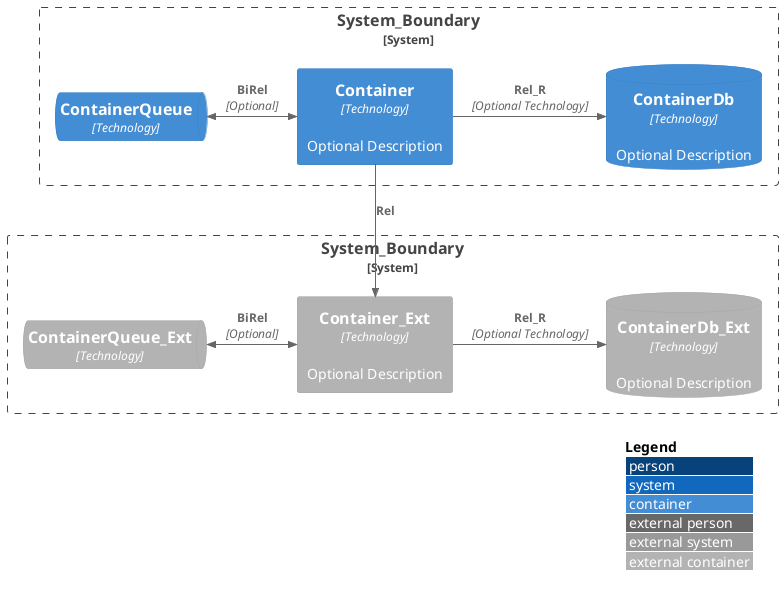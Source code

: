 @startuml
!include <C4/C4_Container>

LAYOUT_WITH_LEGEND()

System_Boundary(boundary1, "System_Boundary", "Boundary type") {
  Container(container1, "Container", "Technology", "Optional Description")
  ContainerQueue(cqueue, "ContainerQueue", "Technology")
  ContainerDb(cdb, "ContainerDb", "Technology", "Optional Description")

  Rel_R(container1, cdb, "Rel_R", "Optional Technology")
  BiRel_L(container1, cqueue, "BiRel", "Optional")
}

System_Boundary(boundary2, "System_Boundary", "Boundary type") {
  Container_Ext(container2, "Container_Ext", "Technology", "Optional Description")
  ContainerQueue_Ext(cqueue2, "ContainerQueue_Ext", "Technology")
  ContainerDb_Ext(cdb2, "ContainerDb_Ext", "Technology", "Optional Description")

  Rel_R(container2, cdb2, "Rel_R", "Optional Technology")
  BiRel_L(container2, cqueue2, "BiRel", "Optional")
}

Rel(container1, container2, "Rel")
@enduml

